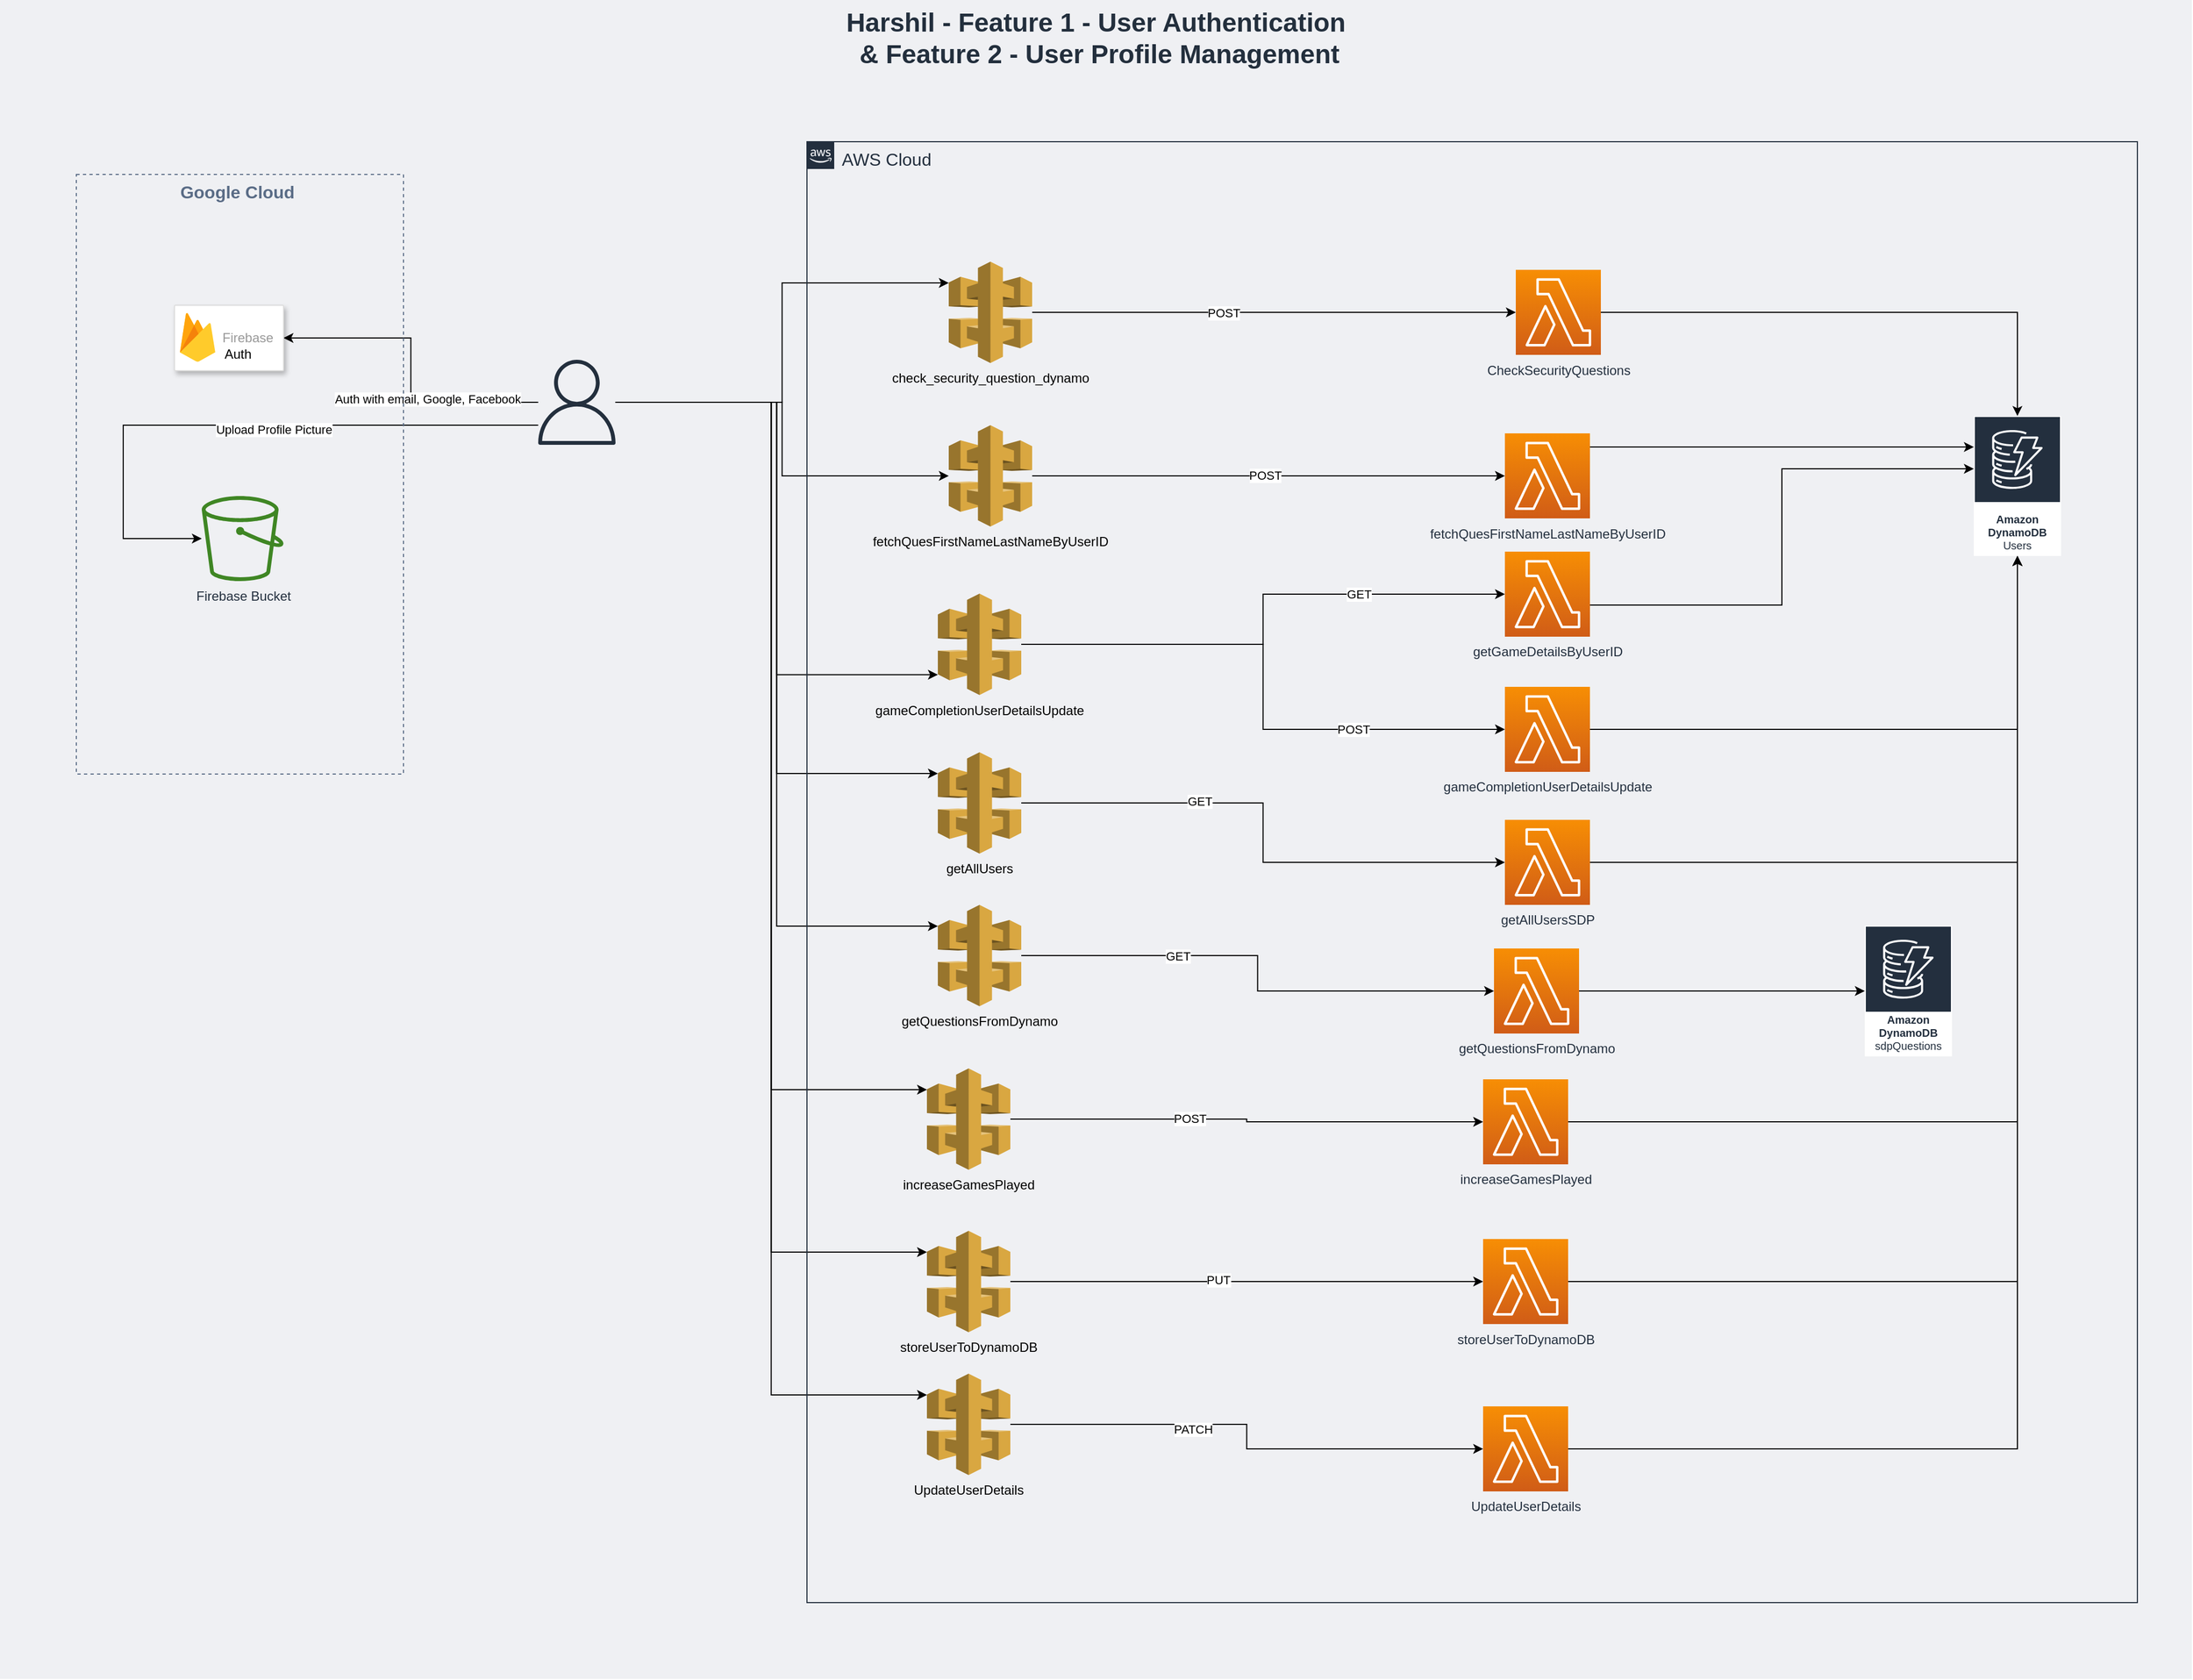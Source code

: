 <mxfile version="21.6.6" type="device">
  <diagram name="Page-1" id="Jjc7R5ZdaMOm0w6R251f">
    <mxGraphModel dx="4412" dy="1875" grid="1" gridSize="10" guides="1" tooltips="1" connect="1" arrows="1" fold="1" page="1" pageScale="1" pageWidth="827" pageHeight="1169" math="0" shadow="0">
      <root>
        <mxCell id="0" />
        <mxCell id="1" parent="0" />
        <mxCell id="j3tMJ75PGgOThGVsg167-65" value="&lt;b style=&quot;font-size: 24px;&quot;&gt;Harshil - Feature 1 -&amp;nbsp;User Authentication&lt;br&gt;&amp;nbsp;&amp;amp; Feature 2 -&amp;nbsp;User Profile Management&lt;/b&gt;" style="fillColor=#EFF0F3;strokeColor=none;dashed=0;verticalAlign=top;fontStyle=0;fontColor=#232F3D;whiteSpace=wrap;html=1;" vertex="1" parent="1">
          <mxGeometry x="-800" y="40" width="2010" height="1540" as="geometry" />
        </mxCell>
        <mxCell id="j3tMJ75PGgOThGVsg167-12" style="edgeStyle=orthogonalEdgeStyle;rounded=0;orthogonalLoop=1;jettySize=auto;html=1;entryX=0;entryY=0.21;entryDx=0;entryDy=0;entryPerimeter=0;" edge="1" parent="1" source="MUI-Xdzw0gOR01t9gRZl-2" target="MUI-Xdzw0gOR01t9gRZl-6">
          <mxGeometry relative="1" as="geometry" />
        </mxCell>
        <mxCell id="j3tMJ75PGgOThGVsg167-37" style="edgeStyle=orthogonalEdgeStyle;rounded=0;orthogonalLoop=1;jettySize=auto;html=1;" edge="1" parent="1" source="MUI-Xdzw0gOR01t9gRZl-2" target="j3tMJ75PGgOThGVsg167-1">
          <mxGeometry relative="1" as="geometry" />
        </mxCell>
        <mxCell id="j3tMJ75PGgOThGVsg167-38" style="edgeStyle=orthogonalEdgeStyle;rounded=0;orthogonalLoop=1;jettySize=auto;html=1;entryX=0;entryY=0.8;entryDx=0;entryDy=0;entryPerimeter=0;" edge="1" parent="1" source="MUI-Xdzw0gOR01t9gRZl-2" target="j3tMJ75PGgOThGVsg167-3">
          <mxGeometry relative="1" as="geometry">
            <mxPoint x="-210" y="700" as="targetPoint" />
          </mxGeometry>
        </mxCell>
        <mxCell id="j3tMJ75PGgOThGVsg167-39" style="edgeStyle=orthogonalEdgeStyle;rounded=0;orthogonalLoop=1;jettySize=auto;html=1;entryX=0;entryY=0.21;entryDx=0;entryDy=0;entryPerimeter=0;" edge="1" parent="1" source="MUI-Xdzw0gOR01t9gRZl-2" target="j3tMJ75PGgOThGVsg167-2">
          <mxGeometry relative="1" as="geometry" />
        </mxCell>
        <mxCell id="j3tMJ75PGgOThGVsg167-40" style="edgeStyle=orthogonalEdgeStyle;rounded=0;orthogonalLoop=1;jettySize=auto;html=1;entryX=0;entryY=0.21;entryDx=0;entryDy=0;entryPerimeter=0;" edge="1" parent="1" source="MUI-Xdzw0gOR01t9gRZl-2" target="j3tMJ75PGgOThGVsg167-4">
          <mxGeometry relative="1" as="geometry" />
        </mxCell>
        <mxCell id="j3tMJ75PGgOThGVsg167-41" style="edgeStyle=orthogonalEdgeStyle;rounded=0;orthogonalLoop=1;jettySize=auto;html=1;entryX=0;entryY=0.21;entryDx=0;entryDy=0;entryPerimeter=0;" edge="1" parent="1" source="MUI-Xdzw0gOR01t9gRZl-2" target="j3tMJ75PGgOThGVsg167-5">
          <mxGeometry relative="1" as="geometry" />
        </mxCell>
        <mxCell id="j3tMJ75PGgOThGVsg167-42" style="edgeStyle=orthogonalEdgeStyle;rounded=0;orthogonalLoop=1;jettySize=auto;html=1;entryX=0;entryY=0.21;entryDx=0;entryDy=0;entryPerimeter=0;" edge="1" parent="1" source="MUI-Xdzw0gOR01t9gRZl-2" target="j3tMJ75PGgOThGVsg167-6">
          <mxGeometry relative="1" as="geometry" />
        </mxCell>
        <mxCell id="j3tMJ75PGgOThGVsg167-43" style="edgeStyle=orthogonalEdgeStyle;rounded=0;orthogonalLoop=1;jettySize=auto;html=1;entryX=0;entryY=0.21;entryDx=0;entryDy=0;entryPerimeter=0;" edge="1" parent="1" source="MUI-Xdzw0gOR01t9gRZl-2" target="j3tMJ75PGgOThGVsg167-7">
          <mxGeometry relative="1" as="geometry" />
        </mxCell>
        <mxCell id="j3tMJ75PGgOThGVsg167-59" style="edgeStyle=orthogonalEdgeStyle;rounded=0;orthogonalLoop=1;jettySize=auto;html=1;entryX=1;entryY=0.5;entryDx=0;entryDy=0;" edge="1" parent="1" source="MUI-Xdzw0gOR01t9gRZl-2" target="j3tMJ75PGgOThGVsg167-57">
          <mxGeometry relative="1" as="geometry" />
        </mxCell>
        <mxCell id="j3tMJ75PGgOThGVsg167-64" value="Auth with email, Google, Facebook" style="edgeLabel;html=1;align=center;verticalAlign=middle;resizable=0;points=[];" vertex="1" connectable="0" parent="j3tMJ75PGgOThGVsg167-59">
          <mxGeometry x="-0.305" y="-3" relative="1" as="geometry">
            <mxPoint as="offset" />
          </mxGeometry>
        </mxCell>
        <mxCell id="j3tMJ75PGgOThGVsg167-61" style="edgeStyle=orthogonalEdgeStyle;rounded=0;orthogonalLoop=1;jettySize=auto;html=1;" edge="1" parent="1" source="MUI-Xdzw0gOR01t9gRZl-2" target="j3tMJ75PGgOThGVsg167-60">
          <mxGeometry relative="1" as="geometry">
            <Array as="points">
              <mxPoint x="-687" y="430" />
            </Array>
          </mxGeometry>
        </mxCell>
        <mxCell id="j3tMJ75PGgOThGVsg167-63" value="Upload Profile Picture" style="edgeLabel;html=1;align=center;verticalAlign=middle;resizable=0;points=[];" vertex="1" connectable="0" parent="j3tMJ75PGgOThGVsg167-61">
          <mxGeometry x="-0.126" y="5" relative="1" as="geometry">
            <mxPoint y="-1" as="offset" />
          </mxGeometry>
        </mxCell>
        <mxCell id="MUI-Xdzw0gOR01t9gRZl-2" value="" style="sketch=0;outlineConnect=0;fontColor=#232F3E;gradientColor=none;fillColor=#232F3D;strokeColor=none;dashed=0;verticalLabelPosition=bottom;verticalAlign=top;align=center;html=1;fontSize=12;fontStyle=0;aspect=fixed;pointerEvents=1;shape=mxgraph.aws4.user;" parent="1" vertex="1">
          <mxGeometry x="-310" y="370" width="78" height="78" as="geometry" />
        </mxCell>
        <mxCell id="MUI-Xdzw0gOR01t9gRZl-5" value="&lt;font style=&quot;font-size: 16px;&quot;&gt;AWS Cloud&lt;/font&gt;" style="points=[[0,0],[0.25,0],[0.5,0],[0.75,0],[1,0],[1,0.25],[1,0.5],[1,0.75],[1,1],[0.75,1],[0.5,1],[0.25,1],[0,1],[0,0.75],[0,0.5],[0,0.25]];outlineConnect=0;gradientColor=none;html=1;whiteSpace=wrap;fontSize=12;fontStyle=0;container=1;pointerEvents=0;collapsible=0;recursiveResize=0;shape=mxgraph.aws4.group;grIcon=mxgraph.aws4.group_aws_cloud_alt;strokeColor=#232F3E;fillColor=none;verticalAlign=top;align=left;spacingLeft=30;fontColor=#232F3E;dashed=0;" parent="1" vertex="1">
          <mxGeometry x="-60" y="170" width="1220" height="1340" as="geometry" />
        </mxCell>
        <mxCell id="j3tMJ75PGgOThGVsg167-10" style="edgeStyle=orthogonalEdgeStyle;rounded=0;orthogonalLoop=1;jettySize=auto;html=1;" edge="1" parent="MUI-Xdzw0gOR01t9gRZl-5" source="MUI-Xdzw0gOR01t9gRZl-6" target="j3tMJ75PGgOThGVsg167-9">
          <mxGeometry relative="1" as="geometry" />
        </mxCell>
        <mxCell id="j3tMJ75PGgOThGVsg167-11" value="POST" style="edgeLabel;html=1;align=center;verticalAlign=middle;resizable=0;points=[];" vertex="1" connectable="0" parent="j3tMJ75PGgOThGVsg167-10">
          <mxGeometry x="-0.261" y="3" relative="1" as="geometry">
            <mxPoint x="11" y="3" as="offset" />
          </mxGeometry>
        </mxCell>
        <mxCell id="MUI-Xdzw0gOR01t9gRZl-6" value="check_security_question_dynamo" style="outlineConnect=0;dashed=0;verticalLabelPosition=bottom;verticalAlign=top;align=center;html=1;shape=mxgraph.aws3.api_gateway;fillColor=#D9A741;gradientColor=none;" parent="MUI-Xdzw0gOR01t9gRZl-5" vertex="1">
          <mxGeometry x="130" y="110" width="76.5" height="93" as="geometry" />
        </mxCell>
        <mxCell id="j3tMJ75PGgOThGVsg167-14" style="edgeStyle=orthogonalEdgeStyle;rounded=0;orthogonalLoop=1;jettySize=auto;html=1;" edge="1" parent="MUI-Xdzw0gOR01t9gRZl-5" source="j3tMJ75PGgOThGVsg167-1" target="j3tMJ75PGgOThGVsg167-13">
          <mxGeometry relative="1" as="geometry" />
        </mxCell>
        <mxCell id="j3tMJ75PGgOThGVsg167-15" value="POST" style="edgeLabel;html=1;align=center;verticalAlign=middle;resizable=0;points=[];" vertex="1" connectable="0" parent="j3tMJ75PGgOThGVsg167-14">
          <mxGeometry x="-0.014" y="1" relative="1" as="geometry">
            <mxPoint as="offset" />
          </mxGeometry>
        </mxCell>
        <mxCell id="j3tMJ75PGgOThGVsg167-1" value="fetchQuesFirstNameLastNameByUserID" style="outlineConnect=0;dashed=0;verticalLabelPosition=bottom;verticalAlign=top;align=center;html=1;shape=mxgraph.aws3.api_gateway;fillColor=#D9A741;gradientColor=none;" vertex="1" parent="MUI-Xdzw0gOR01t9gRZl-5">
          <mxGeometry x="130" y="260" width="76.5" height="93" as="geometry" />
        </mxCell>
        <mxCell id="j3tMJ75PGgOThGVsg167-23" style="edgeStyle=orthogonalEdgeStyle;rounded=0;orthogonalLoop=1;jettySize=auto;html=1;entryX=0;entryY=0.5;entryDx=0;entryDy=0;entryPerimeter=0;" edge="1" parent="MUI-Xdzw0gOR01t9gRZl-5" source="j3tMJ75PGgOThGVsg167-2" target="j3tMJ75PGgOThGVsg167-22">
          <mxGeometry relative="1" as="geometry" />
        </mxCell>
        <mxCell id="j3tMJ75PGgOThGVsg167-24" value="GET" style="edgeLabel;html=1;align=center;verticalAlign=middle;resizable=0;points=[];" vertex="1" connectable="0" parent="j3tMJ75PGgOThGVsg167-23">
          <mxGeometry x="-0.345" y="2" relative="1" as="geometry">
            <mxPoint as="offset" />
          </mxGeometry>
        </mxCell>
        <mxCell id="j3tMJ75PGgOThGVsg167-2" value="getAllUsers" style="outlineConnect=0;dashed=0;verticalLabelPosition=bottom;verticalAlign=top;align=center;html=1;shape=mxgraph.aws3.api_gateway;fillColor=#D9A741;gradientColor=none;" vertex="1" parent="MUI-Xdzw0gOR01t9gRZl-5">
          <mxGeometry x="120" y="560" width="76.5" height="93" as="geometry" />
        </mxCell>
        <mxCell id="j3tMJ75PGgOThGVsg167-26" style="edgeStyle=orthogonalEdgeStyle;rounded=0;orthogonalLoop=1;jettySize=auto;html=1;" edge="1" parent="MUI-Xdzw0gOR01t9gRZl-5" source="j3tMJ75PGgOThGVsg167-4" target="j3tMJ75PGgOThGVsg167-25">
          <mxGeometry relative="1" as="geometry" />
        </mxCell>
        <mxCell id="j3tMJ75PGgOThGVsg167-27" value="GET" style="edgeLabel;html=1;align=center;verticalAlign=middle;resizable=0;points=[];" vertex="1" connectable="0" parent="j3tMJ75PGgOThGVsg167-26">
          <mxGeometry x="-0.387" relative="1" as="geometry">
            <mxPoint as="offset" />
          </mxGeometry>
        </mxCell>
        <mxCell id="j3tMJ75PGgOThGVsg167-4" value="getQuestionsFromDynamo" style="outlineConnect=0;dashed=0;verticalLabelPosition=bottom;verticalAlign=top;align=center;html=1;shape=mxgraph.aws3.api_gateway;fillColor=#D9A741;gradientColor=none;" vertex="1" parent="MUI-Xdzw0gOR01t9gRZl-5">
          <mxGeometry x="120" y="700" width="76.5" height="93" as="geometry" />
        </mxCell>
        <mxCell id="j3tMJ75PGgOThGVsg167-32" style="edgeStyle=orthogonalEdgeStyle;rounded=0;orthogonalLoop=1;jettySize=auto;html=1;" edge="1" parent="MUI-Xdzw0gOR01t9gRZl-5" source="j3tMJ75PGgOThGVsg167-6" target="j3tMJ75PGgOThGVsg167-31">
          <mxGeometry relative="1" as="geometry" />
        </mxCell>
        <mxCell id="j3tMJ75PGgOThGVsg167-33" value="PUT" style="edgeLabel;html=1;align=center;verticalAlign=middle;resizable=0;points=[];" vertex="1" connectable="0" parent="j3tMJ75PGgOThGVsg167-32">
          <mxGeometry x="-0.121" y="2" relative="1" as="geometry">
            <mxPoint as="offset" />
          </mxGeometry>
        </mxCell>
        <mxCell id="j3tMJ75PGgOThGVsg167-6" value="storeUserToDynamoDB" style="outlineConnect=0;dashed=0;verticalLabelPosition=bottom;verticalAlign=top;align=center;html=1;shape=mxgraph.aws3.api_gateway;fillColor=#D9A741;gradientColor=none;" vertex="1" parent="MUI-Xdzw0gOR01t9gRZl-5">
          <mxGeometry x="110" y="999" width="76.5" height="93" as="geometry" />
        </mxCell>
        <mxCell id="j3tMJ75PGgOThGVsg167-17" style="edgeStyle=orthogonalEdgeStyle;rounded=0;orthogonalLoop=1;jettySize=auto;html=1;" edge="1" parent="MUI-Xdzw0gOR01t9gRZl-5" source="j3tMJ75PGgOThGVsg167-3" target="j3tMJ75PGgOThGVsg167-16">
          <mxGeometry relative="1" as="geometry" />
        </mxCell>
        <mxCell id="j3tMJ75PGgOThGVsg167-18" value="GET" style="edgeLabel;html=1;align=center;verticalAlign=middle;resizable=0;points=[];" vertex="1" connectable="0" parent="j3tMJ75PGgOThGVsg167-17">
          <mxGeometry x="-0.137" y="3" relative="1" as="geometry">
            <mxPoint x="98" y="-43" as="offset" />
          </mxGeometry>
        </mxCell>
        <mxCell id="j3tMJ75PGgOThGVsg167-20" style="edgeStyle=orthogonalEdgeStyle;rounded=0;orthogonalLoop=1;jettySize=auto;html=1;" edge="1" parent="MUI-Xdzw0gOR01t9gRZl-5" source="j3tMJ75PGgOThGVsg167-3" target="j3tMJ75PGgOThGVsg167-19">
          <mxGeometry relative="1" as="geometry" />
        </mxCell>
        <mxCell id="j3tMJ75PGgOThGVsg167-21" value="POST" style="edgeLabel;html=1;align=center;verticalAlign=middle;resizable=0;points=[];" vertex="1" connectable="0" parent="j3tMJ75PGgOThGVsg167-20">
          <mxGeometry x="0.468" relative="1" as="geometry">
            <mxPoint x="-1" as="offset" />
          </mxGeometry>
        </mxCell>
        <mxCell id="j3tMJ75PGgOThGVsg167-3" value="gameCompletionUserDetailsUpdate" style="outlineConnect=0;dashed=0;verticalLabelPosition=bottom;verticalAlign=top;align=center;html=1;shape=mxgraph.aws3.api_gateway;fillColor=#D9A741;gradientColor=none;" vertex="1" parent="MUI-Xdzw0gOR01t9gRZl-5">
          <mxGeometry x="120" y="414.5" width="76.5" height="93" as="geometry" />
        </mxCell>
        <mxCell id="j3tMJ75PGgOThGVsg167-45" style="edgeStyle=orthogonalEdgeStyle;rounded=0;orthogonalLoop=1;jettySize=auto;html=1;" edge="1" parent="MUI-Xdzw0gOR01t9gRZl-5" source="j3tMJ75PGgOThGVsg167-9" target="j3tMJ75PGgOThGVsg167-44">
          <mxGeometry relative="1" as="geometry" />
        </mxCell>
        <mxCell id="j3tMJ75PGgOThGVsg167-9" value="CheckSecurityQuestions" style="sketch=0;points=[[0,0,0],[0.25,0,0],[0.5,0,0],[0.75,0,0],[1,0,0],[0,1,0],[0.25,1,0],[0.5,1,0],[0.75,1,0],[1,1,0],[0,0.25,0],[0,0.5,0],[0,0.75,0],[1,0.25,0],[1,0.5,0],[1,0.75,0]];outlineConnect=0;fontColor=#232F3E;gradientColor=#F78E04;gradientDirection=north;fillColor=#D05C17;strokeColor=#ffffff;dashed=0;verticalLabelPosition=bottom;verticalAlign=top;align=center;html=1;fontSize=12;fontStyle=0;aspect=fixed;shape=mxgraph.aws4.resourceIcon;resIcon=mxgraph.aws4.lambda;" vertex="1" parent="MUI-Xdzw0gOR01t9gRZl-5">
          <mxGeometry x="650" y="117.5" width="78" height="78" as="geometry" />
        </mxCell>
        <mxCell id="j3tMJ75PGgOThGVsg167-46" style="edgeStyle=orthogonalEdgeStyle;rounded=0;orthogonalLoop=1;jettySize=auto;html=1;" edge="1" parent="MUI-Xdzw0gOR01t9gRZl-5" source="j3tMJ75PGgOThGVsg167-13" target="j3tMJ75PGgOThGVsg167-44">
          <mxGeometry relative="1" as="geometry">
            <Array as="points">
              <mxPoint x="1010" y="280" />
              <mxPoint x="1010" y="280" />
            </Array>
          </mxGeometry>
        </mxCell>
        <mxCell id="j3tMJ75PGgOThGVsg167-13" value="fetchQuesFirstNameLastNameByUserID" style="sketch=0;points=[[0,0,0],[0.25,0,0],[0.5,0,0],[0.75,0,0],[1,0,0],[0,1,0],[0.25,1,0],[0.5,1,0],[0.75,1,0],[1,1,0],[0,0.25,0],[0,0.5,0],[0,0.75,0],[1,0.25,0],[1,0.5,0],[1,0.75,0]];outlineConnect=0;fontColor=#232F3E;gradientColor=#F78E04;gradientDirection=north;fillColor=#D05C17;strokeColor=#ffffff;dashed=0;verticalLabelPosition=bottom;verticalAlign=top;align=center;html=1;fontSize=12;fontStyle=0;aspect=fixed;shape=mxgraph.aws4.resourceIcon;resIcon=mxgraph.aws4.lambda;" vertex="1" parent="MUI-Xdzw0gOR01t9gRZl-5">
          <mxGeometry x="640" y="267.5" width="78" height="78" as="geometry" />
        </mxCell>
        <mxCell id="j3tMJ75PGgOThGVsg167-47" style="edgeStyle=orthogonalEdgeStyle;rounded=0;orthogonalLoop=1;jettySize=auto;html=1;" edge="1" parent="MUI-Xdzw0gOR01t9gRZl-5">
          <mxGeometry relative="1" as="geometry">
            <mxPoint x="718" y="425" as="sourcePoint" />
            <mxPoint x="1070" y="300" as="targetPoint" />
            <Array as="points">
              <mxPoint x="894" y="425" />
              <mxPoint x="894" y="300" />
            </Array>
          </mxGeometry>
        </mxCell>
        <mxCell id="j3tMJ75PGgOThGVsg167-16" value="getGameDetailsByUserID" style="sketch=0;points=[[0,0,0],[0.25,0,0],[0.5,0,0],[0.75,0,0],[1,0,0],[0,1,0],[0.25,1,0],[0.5,1,0],[0.75,1,0],[1,1,0],[0,0.25,0],[0,0.5,0],[0,0.75,0],[1,0.25,0],[1,0.5,0],[1,0.75,0]];outlineConnect=0;fontColor=#232F3E;gradientColor=#F78E04;gradientDirection=north;fillColor=#D05C17;strokeColor=#ffffff;dashed=0;verticalLabelPosition=bottom;verticalAlign=top;align=center;html=1;fontSize=12;fontStyle=0;aspect=fixed;shape=mxgraph.aws4.resourceIcon;resIcon=mxgraph.aws4.lambda;" vertex="1" parent="MUI-Xdzw0gOR01t9gRZl-5">
          <mxGeometry x="640" y="376" width="78" height="78" as="geometry" />
        </mxCell>
        <mxCell id="j3tMJ75PGgOThGVsg167-48" style="edgeStyle=orthogonalEdgeStyle;rounded=0;orthogonalLoop=1;jettySize=auto;html=1;exitX=1;exitY=0.5;exitDx=0;exitDy=0;exitPerimeter=0;" edge="1" parent="MUI-Xdzw0gOR01t9gRZl-5" source="j3tMJ75PGgOThGVsg167-19" target="j3tMJ75PGgOThGVsg167-44">
          <mxGeometry relative="1" as="geometry" />
        </mxCell>
        <mxCell id="j3tMJ75PGgOThGVsg167-19" value="gameCompletionUserDetailsUpdate" style="sketch=0;points=[[0,0,0],[0.25,0,0],[0.5,0,0],[0.75,0,0],[1,0,0],[0,1,0],[0.25,1,0],[0.5,1,0],[0.75,1,0],[1,1,0],[0,0.25,0],[0,0.5,0],[0,0.75,0],[1,0.25,0],[1,0.5,0],[1,0.75,0]];outlineConnect=0;fontColor=#232F3E;gradientColor=#F78E04;gradientDirection=north;fillColor=#D05C17;strokeColor=#ffffff;dashed=0;verticalLabelPosition=bottom;verticalAlign=top;align=center;html=1;fontSize=12;fontStyle=0;aspect=fixed;shape=mxgraph.aws4.resourceIcon;resIcon=mxgraph.aws4.lambda;" vertex="1" parent="MUI-Xdzw0gOR01t9gRZl-5">
          <mxGeometry x="640" y="500" width="78" height="78" as="geometry" />
        </mxCell>
        <mxCell id="j3tMJ75PGgOThGVsg167-49" style="edgeStyle=orthogonalEdgeStyle;rounded=0;orthogonalLoop=1;jettySize=auto;html=1;exitX=1;exitY=0.5;exitDx=0;exitDy=0;exitPerimeter=0;" edge="1" parent="MUI-Xdzw0gOR01t9gRZl-5" source="j3tMJ75PGgOThGVsg167-22" target="j3tMJ75PGgOThGVsg167-44">
          <mxGeometry relative="1" as="geometry" />
        </mxCell>
        <mxCell id="j3tMJ75PGgOThGVsg167-22" value="getAllUsersSDP" style="sketch=0;points=[[0,0,0],[0.25,0,0],[0.5,0,0],[0.75,0,0],[1,0,0],[0,1,0],[0.25,1,0],[0.5,1,0],[0.75,1,0],[1,1,0],[0,0.25,0],[0,0.5,0],[0,0.75,0],[1,0.25,0],[1,0.5,0],[1,0.75,0]];outlineConnect=0;fontColor=#232F3E;gradientColor=#F78E04;gradientDirection=north;fillColor=#D05C17;strokeColor=#ffffff;dashed=0;verticalLabelPosition=bottom;verticalAlign=top;align=center;html=1;fontSize=12;fontStyle=0;aspect=fixed;shape=mxgraph.aws4.resourceIcon;resIcon=mxgraph.aws4.lambda;" vertex="1" parent="MUI-Xdzw0gOR01t9gRZl-5">
          <mxGeometry x="640" y="622" width="78" height="78" as="geometry" />
        </mxCell>
        <mxCell id="j3tMJ75PGgOThGVsg167-51" style="edgeStyle=orthogonalEdgeStyle;rounded=0;orthogonalLoop=1;jettySize=auto;html=1;" edge="1" parent="MUI-Xdzw0gOR01t9gRZl-5" source="j3tMJ75PGgOThGVsg167-25" target="j3tMJ75PGgOThGVsg167-50">
          <mxGeometry relative="1" as="geometry" />
        </mxCell>
        <mxCell id="j3tMJ75PGgOThGVsg167-25" value="getQuestionsFromDynamo" style="sketch=0;points=[[0,0,0],[0.25,0,0],[0.5,0,0],[0.75,0,0],[1,0,0],[0,1,0],[0.25,1,0],[0.5,1,0],[0.75,1,0],[1,1,0],[0,0.25,0],[0,0.5,0],[0,0.75,0],[1,0.25,0],[1,0.5,0],[1,0.75,0]];outlineConnect=0;fontColor=#232F3E;gradientColor=#F78E04;gradientDirection=north;fillColor=#D05C17;strokeColor=#ffffff;dashed=0;verticalLabelPosition=bottom;verticalAlign=top;align=center;html=1;fontSize=12;fontStyle=0;aspect=fixed;shape=mxgraph.aws4.resourceIcon;resIcon=mxgraph.aws4.lambda;" vertex="1" parent="MUI-Xdzw0gOR01t9gRZl-5">
          <mxGeometry x="630" y="740" width="78" height="78" as="geometry" />
        </mxCell>
        <mxCell id="j3tMJ75PGgOThGVsg167-52" style="edgeStyle=orthogonalEdgeStyle;rounded=0;orthogonalLoop=1;jettySize=auto;html=1;" edge="1" parent="MUI-Xdzw0gOR01t9gRZl-5" source="j3tMJ75PGgOThGVsg167-28" target="j3tMJ75PGgOThGVsg167-44">
          <mxGeometry relative="1" as="geometry" />
        </mxCell>
        <mxCell id="j3tMJ75PGgOThGVsg167-28" value="increaseGamesPlayed" style="sketch=0;points=[[0,0,0],[0.25,0,0],[0.5,0,0],[0.75,0,0],[1,0,0],[0,1,0],[0.25,1,0],[0.5,1,0],[0.75,1,0],[1,1,0],[0,0.25,0],[0,0.5,0],[0,0.75,0],[1,0.25,0],[1,0.5,0],[1,0.75,0]];outlineConnect=0;fontColor=#232F3E;gradientColor=#F78E04;gradientDirection=north;fillColor=#D05C17;strokeColor=#ffffff;dashed=0;verticalLabelPosition=bottom;verticalAlign=top;align=center;html=1;fontSize=12;fontStyle=0;aspect=fixed;shape=mxgraph.aws4.resourceIcon;resIcon=mxgraph.aws4.lambda;" vertex="1" parent="MUI-Xdzw0gOR01t9gRZl-5">
          <mxGeometry x="620" y="860" width="78" height="78" as="geometry" />
        </mxCell>
        <mxCell id="j3tMJ75PGgOThGVsg167-53" style="edgeStyle=orthogonalEdgeStyle;rounded=0;orthogonalLoop=1;jettySize=auto;html=1;" edge="1" parent="MUI-Xdzw0gOR01t9gRZl-5" source="j3tMJ75PGgOThGVsg167-31" target="j3tMJ75PGgOThGVsg167-44">
          <mxGeometry relative="1" as="geometry" />
        </mxCell>
        <mxCell id="j3tMJ75PGgOThGVsg167-31" value="storeUserToDynamoDB" style="sketch=0;points=[[0,0,0],[0.25,0,0],[0.5,0,0],[0.75,0,0],[1,0,0],[0,1,0],[0.25,1,0],[0.5,1,0],[0.75,1,0],[1,1,0],[0,0.25,0],[0,0.5,0],[0,0.75,0],[1,0.25,0],[1,0.5,0],[1,0.75,0]];outlineConnect=0;fontColor=#232F3E;gradientColor=#F78E04;gradientDirection=north;fillColor=#D05C17;strokeColor=#ffffff;dashed=0;verticalLabelPosition=bottom;verticalAlign=top;align=center;html=1;fontSize=12;fontStyle=0;aspect=fixed;shape=mxgraph.aws4.resourceIcon;resIcon=mxgraph.aws4.lambda;" vertex="1" parent="MUI-Xdzw0gOR01t9gRZl-5">
          <mxGeometry x="620" y="1006.5" width="78" height="78" as="geometry" />
        </mxCell>
        <mxCell id="j3tMJ75PGgOThGVsg167-55" style="edgeStyle=orthogonalEdgeStyle;rounded=0;orthogonalLoop=1;jettySize=auto;html=1;" edge="1" parent="MUI-Xdzw0gOR01t9gRZl-5" source="j3tMJ75PGgOThGVsg167-34" target="j3tMJ75PGgOThGVsg167-44">
          <mxGeometry relative="1" as="geometry" />
        </mxCell>
        <mxCell id="j3tMJ75PGgOThGVsg167-34" value="UpdateUserDetails" style="sketch=0;points=[[0,0,0],[0.25,0,0],[0.5,0,0],[0.75,0,0],[1,0,0],[0,1,0],[0.25,1,0],[0.5,1,0],[0.75,1,0],[1,1,0],[0,0.25,0],[0,0.5,0],[0,0.75,0],[1,0.25,0],[1,0.5,0],[1,0.75,0]];outlineConnect=0;fontColor=#232F3E;gradientColor=#F78E04;gradientDirection=north;fillColor=#D05C17;strokeColor=#ffffff;dashed=0;verticalLabelPosition=bottom;verticalAlign=top;align=center;html=1;fontSize=12;fontStyle=0;aspect=fixed;shape=mxgraph.aws4.resourceIcon;resIcon=mxgraph.aws4.lambda;" vertex="1" parent="MUI-Xdzw0gOR01t9gRZl-5">
          <mxGeometry x="620" y="1160" width="78" height="78" as="geometry" />
        </mxCell>
        <mxCell id="j3tMJ75PGgOThGVsg167-44" value="Amazon DynamoDB&lt;br&gt;&lt;span style=&quot;font-weight: normal;&quot;&gt;Users&lt;/span&gt;" style="sketch=0;outlineConnect=0;fontColor=#232F3E;gradientColor=none;strokeColor=#ffffff;fillColor=#232F3E;dashed=0;verticalLabelPosition=middle;verticalAlign=bottom;align=center;html=1;whiteSpace=wrap;fontSize=10;fontStyle=1;spacing=3;shape=mxgraph.aws4.productIcon;prIcon=mxgraph.aws4.dynamodb;" vertex="1" parent="MUI-Xdzw0gOR01t9gRZl-5">
          <mxGeometry x="1070" y="251.5" width="80" height="128.5" as="geometry" />
        </mxCell>
        <mxCell id="j3tMJ75PGgOThGVsg167-50" value="Amazon DynamoDB&lt;br&gt;&lt;span style=&quot;font-weight: normal;&quot;&gt;sdpQuestions&lt;/span&gt;" style="sketch=0;outlineConnect=0;fontColor=#232F3E;gradientColor=none;strokeColor=#ffffff;fillColor=#232F3E;dashed=0;verticalLabelPosition=middle;verticalAlign=bottom;align=center;html=1;whiteSpace=wrap;fontSize=10;fontStyle=1;spacing=3;shape=mxgraph.aws4.productIcon;prIcon=mxgraph.aws4.dynamodb;" vertex="1" parent="MUI-Xdzw0gOR01t9gRZl-5">
          <mxGeometry x="970" y="719" width="80" height="120" as="geometry" />
        </mxCell>
        <mxCell id="j3tMJ75PGgOThGVsg167-29" style="edgeStyle=orthogonalEdgeStyle;rounded=0;orthogonalLoop=1;jettySize=auto;html=1;" edge="1" parent="1" source="j3tMJ75PGgOThGVsg167-5" target="j3tMJ75PGgOThGVsg167-28">
          <mxGeometry relative="1" as="geometry" />
        </mxCell>
        <mxCell id="j3tMJ75PGgOThGVsg167-30" value="POST" style="edgeLabel;html=1;align=center;verticalAlign=middle;resizable=0;points=[];" vertex="1" connectable="0" parent="j3tMJ75PGgOThGVsg167-29">
          <mxGeometry x="-0.245" y="1" relative="1" as="geometry">
            <mxPoint as="offset" />
          </mxGeometry>
        </mxCell>
        <mxCell id="j3tMJ75PGgOThGVsg167-5" value="increaseGamesPlayed" style="outlineConnect=0;dashed=0;verticalLabelPosition=bottom;verticalAlign=top;align=center;html=1;shape=mxgraph.aws3.api_gateway;fillColor=#D9A741;gradientColor=none;" vertex="1" parent="1">
          <mxGeometry x="50" y="1020" width="76.5" height="93" as="geometry" />
        </mxCell>
        <mxCell id="j3tMJ75PGgOThGVsg167-35" style="edgeStyle=orthogonalEdgeStyle;rounded=0;orthogonalLoop=1;jettySize=auto;html=1;" edge="1" parent="1" source="j3tMJ75PGgOThGVsg167-7" target="j3tMJ75PGgOThGVsg167-34">
          <mxGeometry relative="1" as="geometry" />
        </mxCell>
        <mxCell id="j3tMJ75PGgOThGVsg167-36" value="PATCH" style="edgeLabel;html=1;align=center;verticalAlign=middle;resizable=0;points=[];" vertex="1" connectable="0" parent="j3tMJ75PGgOThGVsg167-35">
          <mxGeometry x="-0.268" y="-4" relative="1" as="geometry">
            <mxPoint as="offset" />
          </mxGeometry>
        </mxCell>
        <mxCell id="j3tMJ75PGgOThGVsg167-7" value="UpdateUserDetails" style="outlineConnect=0;dashed=0;verticalLabelPosition=bottom;verticalAlign=top;align=center;html=1;shape=mxgraph.aws3.api_gateway;fillColor=#D9A741;gradientColor=none;" vertex="1" parent="1">
          <mxGeometry x="50" y="1300" width="76.5" height="93" as="geometry" />
        </mxCell>
        <mxCell id="j3tMJ75PGgOThGVsg167-56" value="&lt;font style=&quot;font-size: 16px;&quot;&gt;&lt;b&gt;Google Cloud&amp;nbsp;&lt;/b&gt;&lt;/font&gt;" style="fillColor=none;strokeColor=#5A6C86;dashed=1;verticalAlign=top;fontStyle=0;fontColor=#5A6C86;whiteSpace=wrap;html=1;" vertex="1" parent="1">
          <mxGeometry x="-730" y="200" width="300" height="550" as="geometry" />
        </mxCell>
        <mxCell id="j3tMJ75PGgOThGVsg167-57" value="&#xa;    &#xa;     Auth" style="strokeColor=#dddddd;shadow=1;strokeWidth=1;rounded=1;absoluteArcSize=1;arcSize=2;" vertex="1" parent="1">
          <mxGeometry x="-640" y="320" width="100" height="60" as="geometry" />
        </mxCell>
        <mxCell id="j3tMJ75PGgOThGVsg167-58" value="Firebase" style="sketch=0;dashed=0;connectable=0;html=1;fillColor=#5184F3;strokeColor=none;shape=mxgraph.gcp2.firebase;part=1;labelPosition=right;verticalLabelPosition=middle;align=left;verticalAlign=middle;spacingLeft=5;fontColor=#999999;fontSize=12;" vertex="1" parent="j3tMJ75PGgOThGVsg167-57">
          <mxGeometry width="32.4" height="45" relative="1" as="geometry">
            <mxPoint x="5" y="7" as="offset" />
          </mxGeometry>
        </mxCell>
        <mxCell id="j3tMJ75PGgOThGVsg167-60" value="Firebase Bucket" style="sketch=0;outlineConnect=0;fontColor=#232F3E;gradientColor=none;fillColor=#3F8624;strokeColor=none;dashed=0;verticalLabelPosition=bottom;verticalAlign=top;align=center;html=1;fontSize=12;fontStyle=0;aspect=fixed;pointerEvents=1;shape=mxgraph.aws4.bucket;" vertex="1" parent="1">
          <mxGeometry x="-615" y="495" width="75" height="78" as="geometry" />
        </mxCell>
      </root>
    </mxGraphModel>
  </diagram>
</mxfile>
